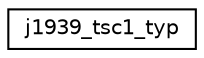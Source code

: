 digraph "Graphical Class Hierarchy"
{
  edge [fontname="Helvetica",fontsize="10",labelfontname="Helvetica",labelfontsize="10"];
  node [fontname="Helvetica",fontsize="10",shape=record];
  rankdir="LR";
  Node0 [label="j1939_tsc1_typ",height=0.2,width=0.4,color="black", fillcolor="white", style="filled",URL="$structj1939__tsc1__typ.html"];
}
